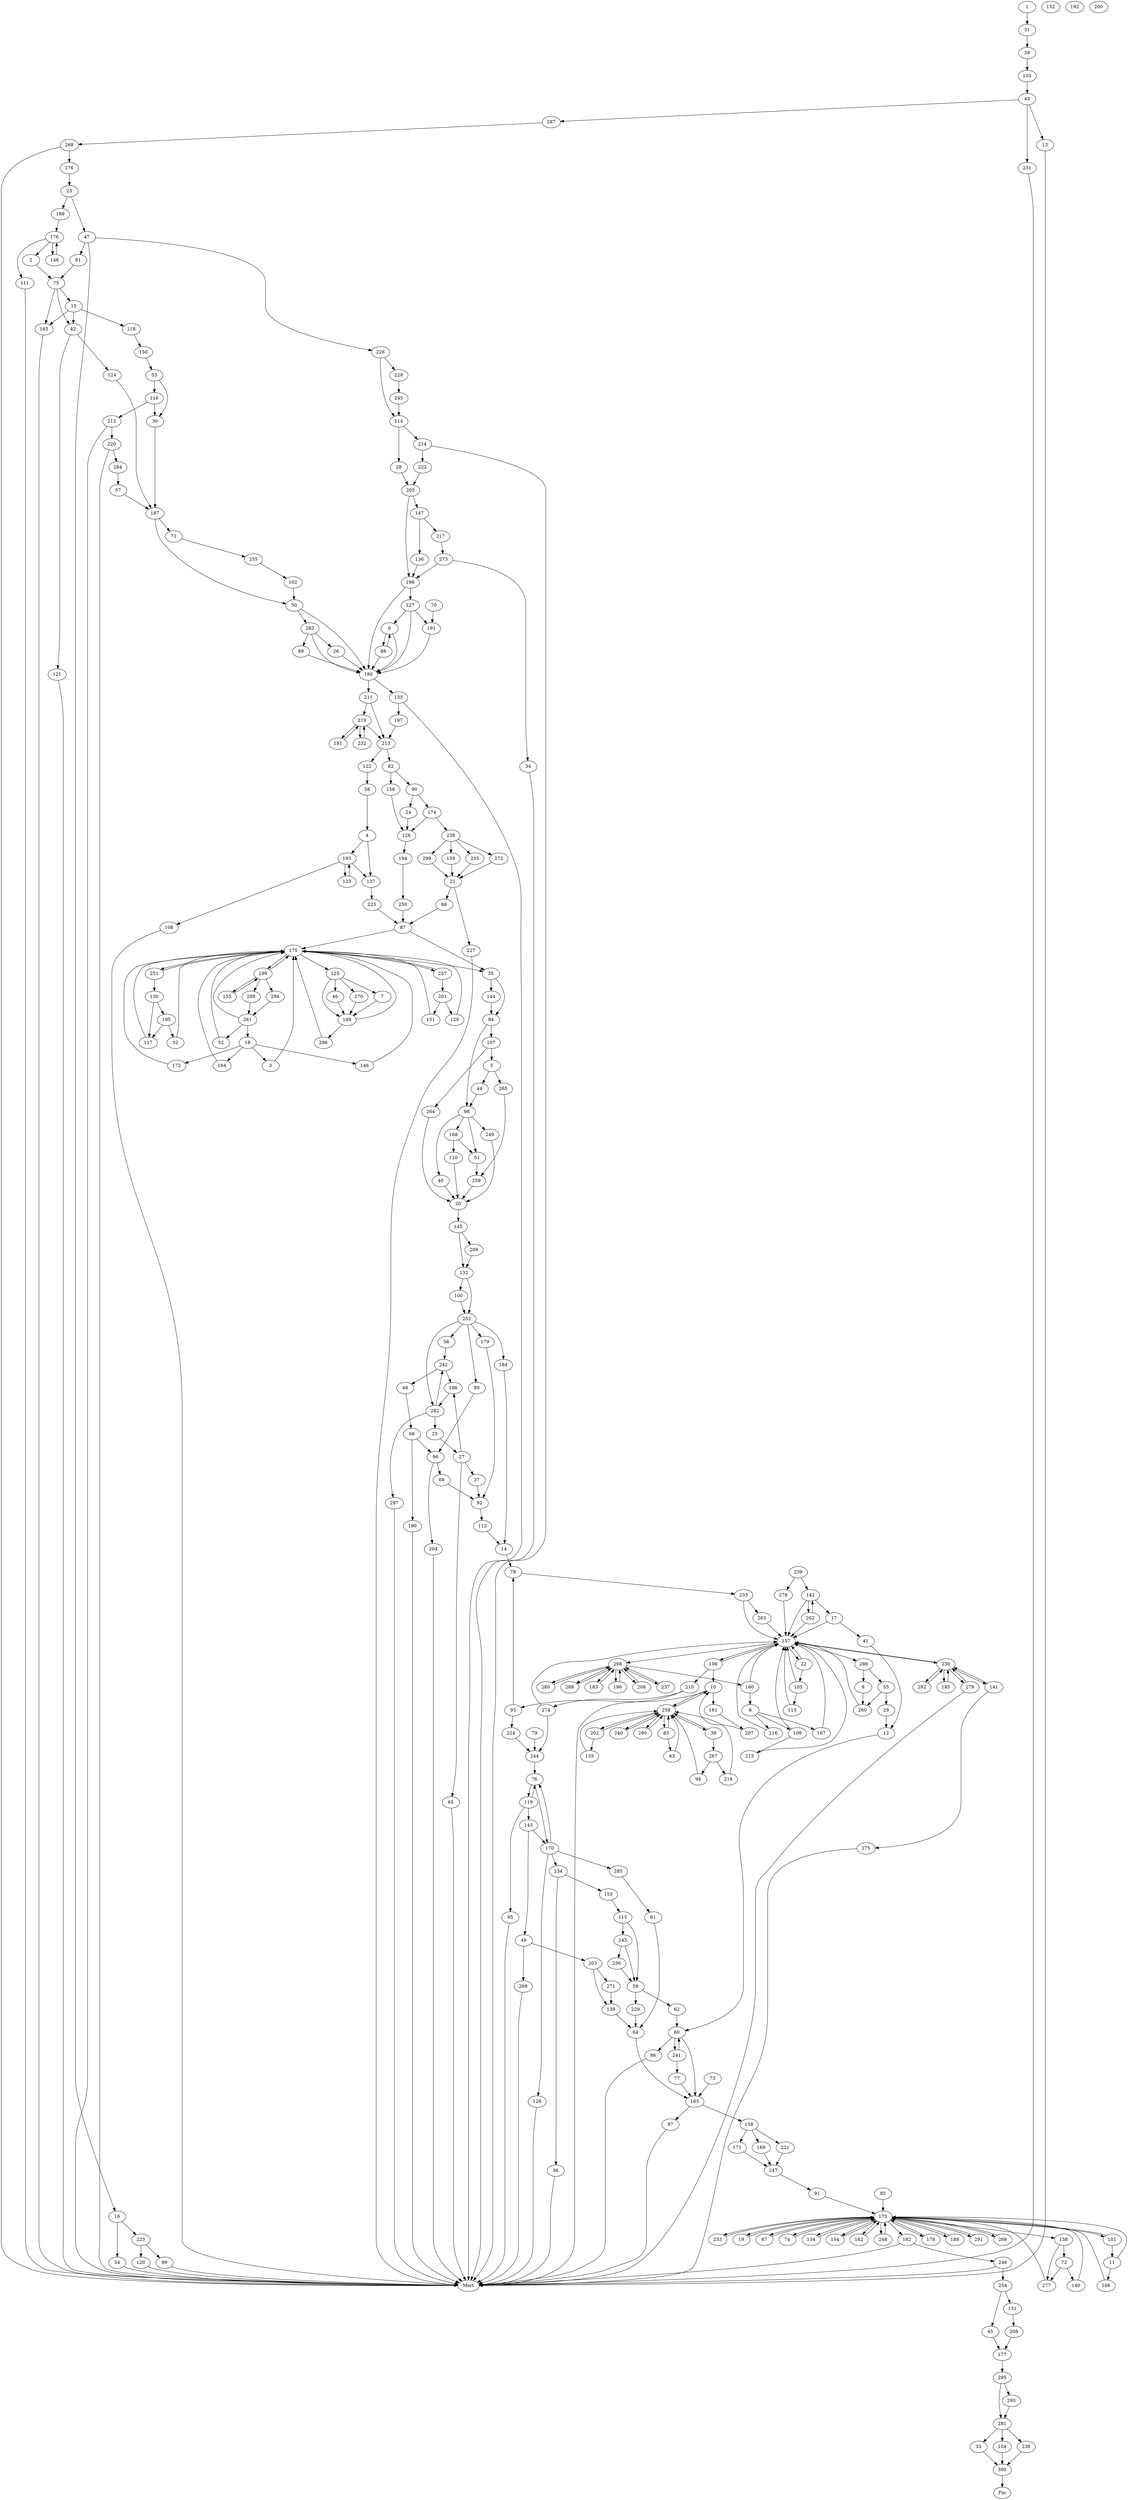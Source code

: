 digraph {
  # Ordre croissant
  1 -> { 31 }
  2 -> { 75 }
  3 -> { 175 }
  4 -> { 137 193 }
  5 -> { 265 44 }
  6 -> { 88 180 }
  7 -> { 149 }
  8 -> { 216 109 167 }
  9 -> { 260 }
  10 -> { 161 258 93 }
  11 -> { 166 173 }
  12 -> { 60 }
  13 -> { Mort }
  14 -> { 78 }
  15 -> { 42 165 118 }
  16 -> { 223 54 }
  17 -> { 157 41 }
  18 -> { 146 172 3 164 }
  19 -> { 173 }
  20 -> { 145 }
  21 -> { 227 66 }
  22 -> { 105 157 }
  23 -> { 47 189 }
  24 -> { 126 }
  25 -> { 27 }
  26 -> { 180 }
  27 -> { 186 37 65 }
  28 -> { 205 }
  29 -> { 12 }
  30 -> { 187 }
  31 -> { 39 } # 39 = sort étincelle
  32 -> { 175 }
  33 -> { 300 }
  34 -> { Mort }
  35 -> { 144 84 }
  36 -> { Mort }
  37 -> { 92 }
  38 -> { 267 258 }
  39 -> { 103 } # 103 = sort parapluie
  40 -> { 20 }
  41 -> { 12 }
  42 -> { 124 121 }
  43 -> { 231 287 13 }
  44 -> { 98 }
  45 -> { 177 }
  46 -> { 149 }
  47 -> { 16 226 81 }
  48 -> { 68 }
  49 -> { 269 203 }
  50 -> { 283 180 }
  51 -> { 259 }
  52 -> { 175 }
  53 -> { 30 116 }
  54 -> { Mort }
  55 -> { 29 260 }
  56 -> { 242 }
  57 -> { 187 }
  58 -> { 4 }
  59 -> { 62 229 }
  60 -> { 241 86 163 }
  61 -> { 64 }
  62 -> { 60 }
  63 -> { 258 }
  64 -> { 163 }
  65 -> { Mort }
  66 -> { 87 }
  67 -> { 173 }
  68 -> { 190 96 }
  69 -> { 92 }
  70 -> { 191 }
  71 -> { 255 }
  72 -> { 140 277 }
  73 -> { 163 }
  74 -> { 173 }
  75 -> { 165 42 15 }
  76 -> { 170 119 }
  77 -> { 163 }
  78 -> { 233 }
  79 -> { 244 }
  80 -> { 96 }
  81 -> { 75 }
  82 -> { 90 156 }
  83 -> { 63 258 }
  84 -> { 98 107 }
  85 -> { 173 }
  86 -> { Mort }
  87 -> { 175 35 }
  88 -> { 6 180 }
  89 -> { 180 }
  90 -> { 174 24 }
  91 -> { 173 }
  92 -> { 112 }
  93 -> { 224 78 }
  94 -> { 258 }
  95 -> { Mort }
  96 -> { 69 204 }
  97 -> { Mort }
  98 -> { 51 168 40 249 }
  99 -> { Mort }
  100 -> { 252 }
  101 -> { 11 173 }
  102 -> { 50 }
  103 -> { 43 }
  104 -> { 300 }
  105 -> { 157 113 } # 113 = sort étincelle
  106 -> { 10 210 157 }
  107 -> { 5 264 }
  108 -> { Mort }
  109 -> { 215 157 }
  110 -> { 20 }
  111 -> { Mort }
  112 -> { 14 }
  113 -> { 157 }
  114 -> { 214 28 }
  115 -> { 59 243 }
  116 -> { 30 212 }
  117 -> { 175 }
  118 -> { 150 }
  119 -> { 95 76 143 } # 143 = objet Renard
  120 -> { Mort }
  121 -> { Mort }
  122 -> { 58 }
  123 -> { 193 }
  124 -> { 187 }
  125 -> { 270 46 7 149 }
  126 -> { 194 }
  127 -> { 6 180 191 } # 191 = sort parapluie
  128 -> { Mort }
  129 -> { 175 }
  130 -> { 195 117 }
  131 -> { 208 }
  132 -> { 100 252 }
  133 -> { Mort 197 } # 197 = sort parapluie
  134 -> { 173 }
  135 -> { 258 }
  136 -> { 198 }
  137 -> { 225 }
  138 -> { 72 277 }
  139 -> { 64 }
  140 -> { 173 }
  141 -> { 275 230 }
  142 -> { 157 17 262 }
  143 -> { 49 170 }
  144 -> { 84 }
  145 -> { 132 209 } # 209 = sort parapluie
  146 -> { 175 }
  147 -> { 217 136 }
  148 -> { 176 }
  149 -> { 296 175 }
  150 -> { 53 }
  151 -> { 175 }
  152 # ???
  153 -> { 115 }
  154 -> { 173 }
  155 -> { 199 }
  156 -> { 126 }
  157 -> { 106 230 298 286 22 } # Hub Sannakale
  158 -> { 169 221 171 } # 171 = sort ouverture
  159 -> { 21 }
  160 -> { 157 8 }
  161 -> { 207 }
  162 -> { 173 }
  163 -> { 158 97 }
  164 -> { 175 }
  165 -> { Mort }
  166 -> { 173 }
  167 -> { 157 }
  168 -> { 110 51 }
  169 -> { 247 }
  170 -> { 128 285 76 234 } # 234 = sort parapluie
  171 -> { 247 }
  172 -> { 175 }
  173 -> { 19 248 178 74 188 291 134 154 266 253 162 67 101 138 182 } # Bataille finale
  174 -> { 126 238 } # 238 = sort parapluie
  175 -> { 35 257 251 199 125 } # Place centrale des temples
  176 -> { 148 111 2 }
  177 -> { 295 }
  178 -> { 173 }
  179 -> { 92 }
  180 -> { 211 133 }
  181 -> { 219 }
  182 -> { Mort 246 } # 246 = sort parapluie
  183 -> { 298 }
  184 -> { 14 }
  185 -> { 230 }
  186 -> { 282 }
  187 -> { 71 50 }
  188 -> { 173 }
  189 -> { 176 }
  190 -> { Mort }
  191 -> { 180 }
  192 # Remerciements
  193 -> { 123 137 108 }
  194 -> { 250 }
  195 -> { 117 32 }
  196 -> { 298 }
  197 -> { 213 }
  198 -> { 127 180 }
  199 -> { 289 155 294 175 }
  200 # Voyage dans le temps
  201 -> { 151 129 }
  202 -> { 135 258 }
  203 -> { 139 271 }
  204 -> { Mort }
  205 -> { 147 198 }
  206 -> { 298 }
  207 -> { 10 }
  208 -> { 177 }
  209 -> { 132 }
  210 -> { Mort 274 } # 274 = sort parapluie
  211 -> { 213 219 } # 219 = sort étincelle
  212 -> { Mort 220 } # 220 = sort étincelle
  213 -> { 82 122 }
  214 -> { Mort 222 } # 222 = sort étincelle
  215 -> { 157 }
  216 -> { 157 }
  217 -> { 273 }
  218 -> { 258 }
  219 -> { 181 213 232 } # 232 = sort ouverture
  220 -> { Mort 284 } # 284 = sort parapluie
  221 -> { 247 }
  222 -> { 205 }
  223 -> { 99 120 }
  224 -> { 244 }
  225 -> { 87 }
  226 -> { 228 114 }
  227 -> { Mort }
  228 -> { 245 }
  229 -> { 64 }
  230 -> { 157 292 279 141 185 } # Port de Sannakale
  231 -> { Mort }
  232 -> { 219 }
  233 -> { 263 157 }
  234 -> { 36 153 }
  235 -> { 21 }
  236 -> { 300 }
  237 -> { 298 }
  238 -> { 272 299 235 159 }
  239 -> { 278 142 }
  240 -> { 258 }
  241 -> { 77 60 }
  242 -> { 186 48 }
  243 -> { 59 256 } # 256 = sort ouverture
  244 -> { 76 }
  245 -> { 114 }
  246 -> { Mort 254 } # 254 = sort étincelle
  247 -> { 91 }
  248 -> { 173 }
  249 -> { 20 }
  250 -> { 87 }
  251 -> { 130 175 }
  252 -> { 179 80 56 184  282 }
  253 -> { 173 }
  254 -> { 45 131 }
  255 -> { 102 }
  256 -> { 59 } # Apprentissage du sort "dissolution de la glaise"
  257 -> { 201 175 }
  258 -> { 240 290 202 83 38 10 }
  259 -> { 20 }
  260 -> { 157 }
  261 -> { 18 175 52 } # 52 = Enlil
  262 -> { 157 142 }
  263 -> { 157 }
  264 -> { 20 }
  265 -> { 259 }
  266 -> { 173 }
  267 -> { 94 218 }
  268 -> { Mort 276 } # 276 = sort étincelle
  269 -> { Mort }
  270 -> { 149 }
  271 -> { 139 }
  272 -> { 21 }
  273 -> { 34 198 }
  274 -> { 244 157 }
  275 -> { Mort }
  276 -> { 23 }
  277 -> { 173 }
  278 -> { 157 }
  279 -> { 230 Mort }
  280 -> { 298 }
  281 -> { 33 104 236 }
  282 -> { 297 25 242 }
  283 -> { 180 26 89 }
  284 -> { 57 }
  285 -> { 61 }
  286 -> { 9 55 }
  287 -> { 268 }
  288 -> { 298 }
  289 -> { 261 }
  290 -> { 258 }
  291 -> { 173 }
  292 -> { 230 }
  293 -> { 281 }
  294 -> { 261 }
  295 -> { 293 281 }
  296 -> { 175 }
  297 -> { Mort }
  298 -> { 183 288 237 280 206 196 160 } # Marché
  299 -> { 21 }
  300 -> { Fin }

  # Zones

  subgraph cluster_varna {
    label = "Varna"

    # Pages

    # Parcours

  }

  subgraph cluster_foret {
    label = "Forêt de ..."

    # Pages

    # Parcours
    
  }

  subgraph cluster_temples {
    label = "Temples"

    # Pages

    # Parcours
    
    subgraph cluster_temples_enlil {
      label = "Temple d'Enlil"

      # Pages

      # Parcours
    
    }

    subgraph cluster_temples_qalil {
      label = "Temple de Qalil"

      # Pages

      # Parcours
    
    }
  }

  subgraph cluster_sannakale {
    label = "Sannakale"

    # Pages

    # Parcours
    
  }

  # Actions

  subgraph magie {
    edge [ arrowhead = icurve ]
    
    subgraph etincelle { # 8
      edge [ color = red ]
      
    }

    subgraph parapluie { # 64
      edge [ color = blue ]
      
    }

    subgraph ouverture { # 13
      edge [ color = green ]

    }

    subgraph dissolution_de_la_glaise { # 88
      edge [ color = brown ]

    }
  }

  subgraph morts {
    edge [ arrowhead = tee, color = black ]
    
  }
}
